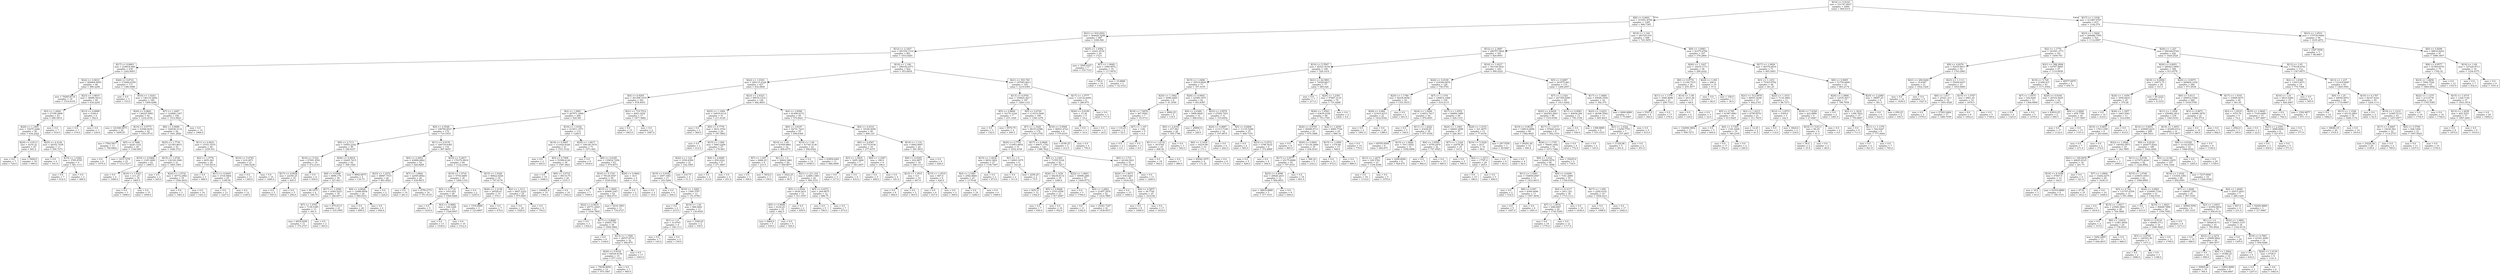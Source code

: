 digraph Tree {
node [shape=box] ;
0 [label="X[10] <= 5.9318\nmse = 331747.8937\nsamples = 2000\nvalue = 994.6315"] ;
1 [label="X[8] <= 0.9401\nmse = 315451.8706\nsamples = 1385\nvalue = 906.7365"] ;
0 -> 1 [labeldistance=2.5, labelangle=45, headlabel="True"] ;
2 [label="X[21] <= 918.2952\nmse = 304426.5298\nsamples = 887\nvalue = 1008.566"] ;
1 -> 2 ;
3 [label="X[12] <= 2.1827\nmse = 291539.1319\nsamples = 861\nvalue = 1033.8281"] ;
2 -> 3 ;
4 [label="X[17] <= 0.8803\nmse = 234818.466\nsamples = 239\nvalue = 1242.4603"] ;
3 -> 4 ;
5 [label="X[22] <= 0.9633\nmse = 206964.9955\nsamples = 68\nvalue = 880.2206"] ;
4 -> 5 ;
6 [label="mse = 79285.8116\nsamples = 19\nvalue = 1514.6316"] ;
5 -> 6 ;
7 [label="X[23] <= 3.9819\nmse = 39896.5414\nsamples = 49\nvalue = 634.2245"] ;
5 -> 7 ;
8 [label="X[3] <= 1.2004\nmse = 27190.2899\nsamples = 43\nvalue = 680.5814"] ;
7 -> 8 ;
9 [label="X[26] <= 1.1905\nmse = 19275.2284\nsamples = 36\nvalue = 634.2222"] ;
8 -> 9 ;
10 [label="X[20] <= 0.8111\nmse = 4216.32\nsamples = 25\nvalue = 691.2"] ;
9 -> 10 ;
11 [label="mse = 0.0\nsamples = 7\nvalue = 720.0"] ;
10 -> 11 ;
12 [label="mse = 5408.0\nsamples = 18\nvalue = 680.0"] ;
10 -> 12 ;
13 [label="X[25] <= 4.4144\nmse = 29352.7438\nsamples = 11\nvalue = 504.7273"] ;
9 -> 13 ;
14 [label="mse = 0.0\nsamples = 2\nvalue = 161.0"] ;
13 -> 14 ;
15 [label="X[19] <= 1.0382\nmse = 3785.8765\nsamples = 9\nvalue = 581.1111"] ;
13 -> 15 ;
16 [label="mse = 0.0\nsamples = 7\nvalue = 614.0"] ;
15 -> 16 ;
17 [label="mse = 0.0\nsamples = 2\nvalue = 466.0"] ;
15 -> 17 ;
18 [label="mse = 0.0\nsamples = 7\nvalue = 919.0"] ;
8 -> 18 ;
19 [label="X[13] <= 0.8988\nmse = 5184.0\nsamples = 6\nvalue = 302.0"] ;
7 -> 19 ;
20 [label="mse = 0.0\nsamples = 3\nvalue = 374.0"] ;
19 -> 20 ;
21 [label="mse = 0.0\nsamples = 3\nvalue = 230.0"] ;
19 -> 21 ;
22 [label="X[26] <= 0.8721\nmse = 172964.6359\nsamples = 171\nvalue = 1386.5088"] ;
4 -> 22 ;
23 [label="mse = 0.0\nsamples = 3\nvalue = 103.0"] ;
22 -> 23 ;
24 [label="X[16] <= 1.0243\nmse = 146110.2092\nsamples = 168\nvalue = 1409.4286"] ;
22 -> 24 ;
25 [label="X[20] <= 0.8841\nmse = 136225.5983\nsamples = 62\nvalue = 1232.4194"] ;
24 -> 25 ;
26 [label="mse = 121448.0475\nsamples = 20\nvalue = 1609.05"] ;
25 -> 26 ;
27 [label="X[19] <= 0.9775\nmse = 43548.9235\nsamples = 42\nvalue = 1053.0714"] ;
25 -> 27 ;
28 [label="mse = 7592.5917\nsamples = 13\nvalue = 760.8462"] ;
27 -> 28 ;
29 [label="X[5] <= 0.7846\nmse = 4226.1332\nsamples = 29\nvalue = 1184.069"] ;
27 -> 29 ;
30 [label="mse = 0.0\nsamples = 6\nvalue = 1075.0"] ;
29 -> 30 ;
31 [label="mse = 1415.7278\nsamples = 23\nvalue = 1212.5217"] ;
29 -> 31 ;
32 [label="X[7] <= 1.2497\nmse = 122846.1307\nsamples = 106\nvalue = 1512.9623"] ;
24 -> 32 ;
33 [label="X[8] <= 0.9086\nmse = 102638.3114\nsamples = 92\nvalue = 1441.2826"] ;
32 -> 33 ;
34 [label="X[25] <= 1.7739\nmse = 121583.8615\nsamples = 43\nvalue = 1648.3721"] ;
33 -> 34 ;
35 [label="X[19] <= 0.9466\nmse = 1185.3409\nsamples = 22\nvalue = 1880.5"] ;
34 -> 35 ;
36 [label="mse = 0.0\nsamples = 4\nvalue = 1948.0"] ;
35 -> 36 ;
37 [label="X[16] <= 1.0323\nmse = 211.25\nsamples = 18\nvalue = 1865.5"] ;
35 -> 37 ;
38 [label="mse = 0.0\nsamples = 3\nvalue = 1898.0"] ;
37 -> 38 ;
39 [label="mse = 0.0\nsamples = 15\nvalue = 1859.0"] ;
37 -> 39 ;
40 [label="X[15] <= 1.0728\nmse = 132129.1066\nsamples = 21\nvalue = 1405.1905"] ;
34 -> 40 ;
41 [label="mse = 4.0\nsamples = 2\nvalue = 445.0"] ;
40 -> 41 ;
42 [label="X[24] <= 1.0732\nmse = 38772.2992\nsamples = 19\nvalue = 1506.2632"] ;
40 -> 42 ;
43 [label="mse = 0.0\nsamples = 3\nvalue = 1961.0"] ;
42 -> 43 ;
44 [label="mse = 0.0\nsamples = 16\nvalue = 1421.0"] ;
42 -> 44 ;
45 [label="X[11] <= 0.9931\nmse = 15351.5535\nsamples = 49\nvalue = 1259.551"] ;
33 -> 45 ;
46 [label="X[2] <= 1.5776\nmse = 6051.861\nsamples = 28\nvalue = 1165.8214"] ;
45 -> 46 ;
47 [label="mse = 0.0\nsamples = 3\nvalue = 968.0"] ;
46 -> 47 ;
48 [label="X[11] <= 0.9445\nmse = 1518.5664\nsamples = 25\nvalue = 1189.56"] ;
46 -> 48 ;
49 [label="mse = 0.0\nsamples = 13\nvalue = 1227.0"] ;
48 -> 49 ;
50 [label="mse = 0.0\nsamples = 12\nvalue = 1149.0"] ;
48 -> 50 ;
51 [label="X[10] <= 5.4745\nmse = 419.2971\nsamples = 21\nvalue = 1384.5238"] ;
45 -> 51 ;
52 [label="mse = 0.0\nsamples = 11\nvalue = 1365.0"] ;
51 -> 52 ;
53 [label="mse = 0.0\nsamples = 10\nvalue = 1406.0"] ;
51 -> 53 ;
54 [label="mse = 0.0\nsamples = 14\nvalue = 1984.0"] ;
32 -> 54 ;
55 [label="X[19] <= 1.146\nmse = 290182.0371\nsamples = 622\nvalue = 953.6624"] ;
3 -> 55 ;
56 [label="X[22] <= 1.0303\nmse = 290115.2328\nsamples = 427\nvalue = 832.0609"] ;
55 -> 56 ;
57 [label="X[4] <= 6.9205\nmse = 301508.1679\nsamples = 301\nvalue = 978.4053"] ;
56 -> 57 ;
58 [label="X[2] <= 1.5891\nmse = 267971.3068\nsamples = 284\nvalue = 924.581"] ;
57 -> 58 ;
59 [label="X[9] <= 4.5548\nmse = 196790.8527\nsamples = 172\nvalue = 719.1919"] ;
58 -> 59 ;
60 [label="X[9] <= 2.7111\nmse = 19593.2242\nsamples = 56\nvalue = 349.9107"] ;
59 -> 60 ;
61 [label="X[10] <= 5.522\nmse = 27091.4541\nsamples = 14\nvalue = 472.2143"] ;
60 -> 61 ;
62 [label="X[17] <= 0.9938\nmse = 22350.25\nsamples = 10\nvalue = 405.5"] ;
61 -> 62 ;
63 [label="mse = 0.0\nsamples = 5\nvalue = 555.0"] ;
62 -> 63 ;
64 [label="mse = 0.0\nsamples = 5\nvalue = 256.0"] ;
62 -> 64 ;
65 [label="mse = 0.0\nsamples = 4\nvalue = 639.0"] ;
61 -> 65 ;
66 [label="X[26] <= 0.9918\nmse = 10445.7415\nsamples = 42\nvalue = 309.1429"] ;
60 -> 66 ;
67 [label="X[8] <= 0.9366\nmse = 6896.178\nsamples = 38\nvalue = 327.9211"] ;
66 -> 67 ;
68 [label="mse = 99.1875\nsamples = 4\nvalue = 168.75"] ;
67 -> 68 ;
69 [label="X[17] <= 1.0549\nmse = 4364.5225\nsamples = 34\nvalue = 346.6471"] ;
67 -> 69 ;
70 [label="X[7] <= 1.0793\nmse = 7139.5385\nsamples = 13\nvalue = 391.0"] ;
69 -> 70 ;
71 [label="mse = 6618.9256\nsamples = 11\nvalue = 374.2727"] ;
70 -> 71 ;
72 [label="mse = 0.0\nsamples = 2\nvalue = 483.0"] ;
70 -> 72 ;
73 [label="mse = 675.0113\nsamples = 21\nvalue = 319.1905"] ;
69 -> 73 ;
74 [label="mse = 8992.6875\nsamples = 4\nvalue = 130.75"] ;
66 -> 74 ;
75 [label="X[11] <= 0.9176\nmse = 184719.9385\nsamples = 116\nvalue = 897.4655"] ;
59 -> 75 ;
76 [label="X[4] <= 2.4952\nmse = 63669.0662\nsamples = 52\nvalue = 620.8269"] ;
75 -> 76 ;
77 [label="X[23] <= 1.4372\nmse = 38967.7515\nsamples = 26\nvalue = 801.6923"] ;
76 -> 77 ;
78 [label="X[9] <= 4.8626\nmse = 12086.8056\nsamples = 24\nvalue = 849.8333"] ;
77 -> 78 ;
79 [label="mse = 0.0\nsamples = 20\nvalue = 899.0"] ;
78 -> 79 ;
80 [label="mse = 0.0\nsamples = 4\nvalue = 604.0"] ;
78 -> 80 ;
81 [label="mse = 0.0\nsamples = 2\nvalue = 224.0"] ;
77 -> 81 ;
82 [label="X[7] <= 1.0802\nmse = 22945.8062\nsamples = 26\nvalue = 439.9615"] ;
76 -> 82 ;
83 [label="mse = 0.0\nsamples = 10\nvalue = 261.0"] ;
82 -> 83 ;
84 [label="mse = 4759.2773\nsamples = 16\nvalue = 551.8125"] ;
82 -> 84 ;
85 [label="X[10] <= 5.2817\nmse = 170372.9919\nsamples = 64\nvalue = 1122.2344"] ;
75 -> 85 ;
86 [label="X[19] <= 1.0716\nmse = 5754.0489\nsamples = 30\nvalue = 1490.1333"] ;
85 -> 86 ;
87 [label="X[5] <= 0.7714\nmse = 1933.852\nsamples = 28\nvalue = 1506.9286"] ;
86 -> 87 ;
88 [label="mse = 0.0\nsamples = 5\nvalue = 1416.0"] ;
87 -> 88 ;
89 [label="X[3] <= 0.8982\nmse = 166.1248\nsamples = 23\nvalue = 1526.6957"] ;
87 -> 89 ;
90 [label="mse = 0.0\nsamples = 13\nvalue = 1538.0"] ;
89 -> 90 ;
91 [label="mse = 0.0\nsamples = 10\nvalue = 1512.0"] ;
89 -> 91 ;
92 [label="mse = 0.0\nsamples = 2\nvalue = 1255.0"] ;
86 -> 92 ;
93 [label="X[15] <= 1.0328\nmse = 90822.8244\nsamples = 34\nvalue = 797.6176"] ;
85 -> 93 ;
94 [label="X[26] <= 1.2138\nmse = 26528.41\nsamples = 10\nvalue = 370.3"] ;
93 -> 94 ;
95 [label="mse = 1530.8889\nsamples = 3\nvalue = 123.6667"] ;
94 -> 95 ;
96 [label="mse = 0.0\nsamples = 7\nvalue = 476.0"] ;
94 -> 96 ;
97 [label="X[2] <= 1.3111\nmse = 9827.2222\nsamples = 24\nvalue = 975.6667"] ;
93 -> 97 ;
98 [label="mse = 0.0\nsamples = 20\nvalue = 1020.0"] ;
97 -> 98 ;
99 [label="mse = 0.0\nsamples = 4\nvalue = 754.0"] ;
97 -> 99 ;
100 [label="X[16] <= 1.0192\nmse = 213011.3571\nsamples = 112\nvalue = 1240.0"] ;
58 -> 100 ;
101 [label="X[19] <= 0.9497\nmse = 111624.9328\nsamples = 41\nvalue = 1531.5122"] ;
100 -> 101 ;
102 [label="mse = 0.0\nsamples = 2\nvalue = 444.0"] ;
101 -> 102 ;
103 [label="X[5] <= 0.7908\nmse = 53588.6128\nsamples = 39\nvalue = 1587.2821"] ;
101 -> 103 ;
104 [label="mse = 0.0\nsamples = 19\nvalue = 1646.0"] ;
103 -> 104 ;
105 [label="X[9] <= 3.0719\nmse = 98110.75\nsamples = 20\nvalue = 1531.5"] ;
103 -> 105 ;
106 [label="mse = 194481.0\nsamples = 10\nvalue = 1561.0"] ;
105 -> 106 ;
107 [label="mse = 0.0\nsamples = 10\nvalue = 1502.0"] ;
105 -> 107 ;
108 [label="X[25] <= 1.0617\nmse = 194148.1674\nsamples = 71\nvalue = 1071.662"] ;
100 -> 108 ;
109 [label="mse = 0.0\nsamples = 8\nvalue = 1834.0"] ;
108 -> 109 ;
110 [label="X[6] <= 4.6185\nmse = 135632.7256\nsamples = 63\nvalue = 974.8571"] ;
108 -> 110 ;
111 [label="X[10] <= 5.1741\nmse = 78129.5547\nsamples = 59\nvalue = 1039.9322"] ;
110 -> 111 ;
112 [label="mse = 0.0\nsamples = 7\nvalue = 1599.0"] ;
111 -> 112 ;
113 [label="X[15] <= 1.0905\nmse = 40908.1047\nsamples = 52\nvalue = 964.6731"] ;
111 -> 113 ;
114 [label="X[22] <= 0.9435\nmse = 29771.2445\nsamples = 41\nvalue = 1030.7805"] ;
113 -> 114 ;
115 [label="mse = 0.0\nsamples = 3\nvalue = 1302.0"] ;
114 -> 115 ;
116 [label="X[17] <= 0.8666\nmse = 25855.759\nsamples = 38\nvalue = 1009.3684"] ;
114 -> 116 ;
117 [label="mse = 0.0\nsamples = 6\nvalue = 1108.0"] ;
116 -> 117 ;
118 [label="X[13] <= 1.1584\nmse = 28537.6719\nsamples = 32\nvalue = 990.875"] ;
116 -> 118 ;
119 [label="X[20] <= 0.9334\nmse = 60524.9156\nsamples = 15\nvalue = 977.1333"] ;
118 -> 119 ;
120 [label="mse = 75636.8056\nsamples = 12\nvalue = 975.1667"] ;
119 -> 120 ;
121 [label="mse = 0.0\nsamples = 3\nvalue = 985.0"] ;
119 -> 121 ;
122 [label="mse = 0.0\nsamples = 17\nvalue = 1003.0"] ;
118 -> 122 ;
123 [label="mse = 5416.1983\nsamples = 11\nvalue = 718.2727"] ;
113 -> 123 ;
124 [label="X[20] <= 0.9462\nmse = 16.0\nsamples = 4\nvalue = 15.0"] ;
110 -> 124 ;
125 [label="mse = 0.0\nsamples = 2\nvalue = 11.0"] ;
124 -> 125 ;
126 [label="mse = 0.0\nsamples = 2\nvalue = 19.0"] ;
124 -> 126 ;
127 [label="X[21] <= 719.7512\nmse = 4843.1834\nsamples = 17\nvalue = 1877.5882"] ;
57 -> 127 ;
128 [label="mse = 0.0\nsamples = 15\nvalue = 1903.0"] ;
127 -> 128 ;
129 [label="mse = 0.0\nsamples = 2\nvalue = 1687.0"] ;
127 -> 129 ;
130 [label="X[23] <= 2.8323\nmse = 89516.1214\nsamples = 126\nvalue = 482.4603"] ;
56 -> 130 ;
131 [label="X[25] <= 1.1904\nmse = 16819.0114\nsamples = 31\nvalue = 211.6129"] ;
130 -> 131 ;
132 [label="mse = 0.0\nsamples = 2\nvalue = 560.0"] ;
131 -> 132 ;
133 [label="X[5] <= 0.7776\nmse = 9031.0702\nsamples = 29\nvalue = 187.5862"] ;
131 -> 133 ;
134 [label="mse = 0.0\nsamples = 2\nvalue = 412.0"] ;
133 -> 134 ;
135 [label="X[15] <= 1.094\nmse = 5693.2209\nsamples = 27\nvalue = 170.963"] ;
133 -> 135 ;
136 [label="X[22] <= 1.123\nmse = 3350.4399\nsamples = 21\nvalue = 142.1905"] ;
135 -> 136 ;
137 [label="X[19] <= 0.9342\nmse = 1697.1903\nsamples = 17\nvalue = 163.5294"] ;
136 -> 137 ;
138 [label="mse = 0.0\nsamples = 4\nvalue = 204.0"] ;
137 -> 138 ;
139 [label="X[16] <= 1.0283\nmse = 1560.3787\nsamples = 13\nvalue = 151.0769"] ;
137 -> 139 ;
140 [label="mse = 0.0\nsamples = 2\nvalue = 215.0"] ;
139 -> 140 ;
141 [label="X[19] <= 1.02\nmse = 966.0661\nsamples = 11\nvalue = 139.4545"] ;
139 -> 141 ;
142 [label="X[1] <= 1.0\nmse = 33.8765\nsamples = 9\nvalue = 148.1111"] ;
141 -> 142 ;
143 [label="mse = 0.0\nsamples = 7\nvalue = 145.0"] ;
142 -> 143 ;
144 [label="mse = 0.0\nsamples = 2\nvalue = 159.0"] ;
142 -> 144 ;
145 [label="mse = 3306.25\nsamples = 2\nvalue = 100.5"] ;
141 -> 145 ;
146 [label="mse = 216.75\nsamples = 4\nvalue = 51.5"] ;
136 -> 146 ;
147 [label="X[4] <= 2.8489\nmse = 854.2222\nsamples = 6\nvalue = 271.6667"] ;
135 -> 147 ;
148 [label="mse = 0.0\nsamples = 2\nvalue = 313.0"] ;
147 -> 148 ;
149 [label="mse = 0.0\nsamples = 4\nvalue = 251.0"] ;
147 -> 149 ;
150 [label="X[4] <= 3.8588\nmse = 81489.0172\nsamples = 95\nvalue = 570.8421"] ;
130 -> 150 ;
151 [label="X[9] <= 3.8197\nmse = 92731.7223\nsamples = 55\nvalue = 690.6364"] ;
150 -> 151 ;
152 [label="X[14] <= 1.09\nmse = 41959.9961\nsamples = 32\nvalue = 499.4375"] ;
151 -> 152 ;
153 [label="X[7] <= 1.047\nmse = 8466.25\nsamples = 6\nvalue = 233.5"] ;
152 -> 153 ;
154 [label="mse = 0.0\nsamples = 3\nvalue = 308.0"] ;
153 -> 154 ;
155 [label="mse = 5832.0\nsamples = 3\nvalue = 159.0"] ;
153 -> 155 ;
156 [label="X[1] <= 1.0\nmse = 29602.3861\nsamples = 26\nvalue = 560.8077"] ;
152 -> 156 ;
157 [label="mse = 3422.25\nsamples = 2\nvalue = 98.5"] ;
156 -> 157 ;
158 [label="X[21] <= 211.316\nmse = 12489.1389\nsamples = 24\nvalue = 599.3333"] ;
156 -> 158 ;
159 [label="X[5] <= 0.9544\nmse = 9430.2431\nsamples = 12\nvalue = 511.9167"] ;
158 -> 159 ;
160 [label="X[5] <= 0.9006\nmse = 6124.25\nsamples = 10\nvalue = 482.5"] ;
159 -> 160 ;
161 [label="mse = 8464.0\nsamples = 5\nvalue = 439.0"] ;
160 -> 161 ;
162 [label="mse = 0.0\nsamples = 5\nvalue = 526.0"] ;
160 -> 162 ;
163 [label="mse = 0.0\nsamples = 2\nvalue = 659.0"] ;
159 -> 163 ;
164 [label="X[5] <= 0.8373\nmse = 264.6875\nsamples = 12\nvalue = 686.75"] ;
158 -> 164 ;
165 [label="mse = 0.0\nsamples = 5\nvalue = 706.0"] ;
164 -> 165 ;
166 [label="mse = 0.0\nsamples = 7\nvalue = 673.0"] ;
164 -> 166 ;
167 [label="X[14] <= 1.09\nmse = 41744.3138\nsamples = 23\nvalue = 956.6522"] ;
151 -> 167 ;
168 [label="mse = 0.0\nsamples = 12\nvalue = 1058.0"] ;
167 -> 168 ;
169 [label="mse = 63854.6281\nsamples = 11\nvalue = 846.0909"] ;
167 -> 169 ;
170 [label="X[4] <= 4.4316\nmse = 19166.4094\nsamples = 40\nvalue = 406.125"] ;
150 -> 170 ;
171 [label="X[6] <= 2.6567\nmse = 10174.9336\nsamples = 16\nvalue = 277.9375"] ;
170 -> 171 ;
172 [label="X[3] <= 1.0405\nmse = 3295.3469\nsamples = 7\nvalue = 383.2857"] ;
171 -> 172 ;
173 [label="mse = 0.0\nsamples = 3\nvalue = 317.0"] ;
172 -> 173 ;
174 [label="mse = 0.0\nsamples = 4\nvalue = 433.0"] ;
172 -> 174 ;
175 [label="X[9] <= 3.3287\nmse = 180.0\nsamples = 9\nvalue = 196.0"] ;
171 -> 175 ;
176 [label="mse = 0.0\nsamples = 5\nvalue = 208.0"] ;
175 -> 176 ;
177 [label="mse = 0.0\nsamples = 4\nvalue = 181.0"] ;
175 -> 177 ;
178 [label="X[19] <= 1.116\nmse = 6902.9097\nsamples = 24\nvalue = 491.5833"] ;
170 -> 178 ;
179 [label="X[8] <= 0.9305\nmse = 932.9877\nsamples = 18\nvalue = 446.1111"] ;
178 -> 179 ;
180 [label="X[15] <= 1.0531\nmse = 4.0\nsamples = 10\nvalue = 467.0"] ;
179 -> 180 ;
181 [label="mse = 0.0\nsamples = 8\nvalue = 468.0"] ;
180 -> 181 ;
182 [label="mse = 0.0\nsamples = 2\nvalue = 463.0"] ;
180 -> 182 ;
183 [label="X[15] <= 1.0519\nmse = 867.0\nsamples = 8\nvalue = 420.0"] ;
179 -> 183 ;
184 [label="mse = 0.0\nsamples = 6\nvalue = 437.0"] ;
183 -> 184 ;
185 [label="mse = 0.0\nsamples = 2\nvalue = 369.0"] ;
183 -> 185 ;
186 [label="mse = 0.0\nsamples = 6\nvalue = 628.0"] ;
178 -> 186 ;
187 [label="X[21] <= 503.749\nmse = 187045.8013\nsamples = 195\nvalue = 1219.9385"] ;
55 -> 187 ;
188 [label="X[13] <= 0.9781\nmse = 150825.3617\nsamples = 187\nvalue = 1260.1123"] ;
187 -> 188 ;
189 [label="X[5] <= 0.8809\nmse = 10170.1224\nsamples = 7\nvalue = 231.1429"] ;
188 -> 189 ;
190 [label="mse = 0.0\nsamples = 3\nvalue = 152.0"] ;
189 -> 190 ;
191 [label="mse = 9576.75\nsamples = 4\nvalue = 290.5"] ;
189 -> 191 ;
192 [label="X[5] <= 0.9729\nmse = 113519.3448\nsamples = 180\nvalue = 1300.1278"] ;
188 -> 192 ;
193 [label="X[7] <= 1.1029\nmse = 96153.0388\nsamples = 174\nvalue = 1325.2759"] ;
192 -> 193 ;
194 [label="X[20] <= 0.7791\nmse = 113953.9854\nsamples = 31\nvalue = 1032.4194"] ;
193 -> 194 ;
195 [label="X[15] <= 1.0434\nmse = 8832.3402\nsamples = 27\nvalue = 1156.7407"] ;
194 -> 195 ;
196 [label="X[4] <= 3.1881\nmse = 2582.9664\nsamples = 25\nvalue = 1179.44"] ;
195 -> 196 ;
197 [label="mse = 0.0\nsamples = 19\nvalue = 1208.0"] ;
196 -> 197 ;
198 [label="mse = 0.0\nsamples = 6\nvalue = 1089.0"] ;
196 -> 198 ;
199 [label="mse = 0.0\nsamples = 2\nvalue = 873.0"] ;
195 -> 199 ;
200 [label="X[1] <= 1.0\nmse = 14993.1875\nsamples = 4\nvalue = 193.25"] ;
194 -> 200 ;
201 [label="mse = 0.0\nsamples = 2\nvalue = 311.0"] ;
200 -> 201 ;
202 [label="mse = 2256.25\nsamples = 2\nvalue = 75.5"] ;
200 -> 202 ;
203 [label="X[17] <= 0.9668\nmse = 69671.1742\nsamples = 143\nvalue = 1388.7622"] ;
193 -> 203 ;
204 [label="X[0] <= 3.1293\nmse = 71555.5104\nsamples = 92\nvalue = 1297.5217"] ;
203 -> 204 ;
205 [label="X[26] <= 1.1436\nmse = 38238.8114\nsamples = 35\nvalue = 1049.4"] ;
204 -> 205 ;
206 [label="mse = 9251.0\nsamples = 12\nvalue = 1302.0"] ;
205 -> 206 ;
207 [label="X[5] <= 0.8448\nmse = 2703.4556\nsamples = 23\nvalue = 917.6087"] ;
205 -> 207 ;
208 [label="mse = 0.0\nsamples = 7\nvalue = 839.0"] ;
207 -> 208 ;
209 [label="mse = 0.0\nsamples = 16\nvalue = 952.0"] ;
207 -> 209 ;
210 [label="X[22] <= 1.0663\nmse = 30998.2481\nsamples = 57\nvalue = 1449.8772"] ;
204 -> 210 ;
211 [label="mse = 0.0\nsamples = 5\nvalue = 1794.0"] ;
210 -> 211 ;
212 [label="X[4] <= 3.2683\nmse = 21497.3976\nsamples = 52\nvalue = 1416.7885"] ;
210 -> 212 ;
213 [label="mse = 0.0\nsamples = 11\nvalue = 1342.0"] ;
212 -> 213 ;
214 [label="mse = 25361.7347\nsamples = 41\nvalue = 1436.8537"] ;
212 -> 214 ;
215 [label="X[0] <= 3.731\nmse = 24164.5421\nsamples = 51\nvalue = 1553.3529"] ;
203 -> 215 ;
216 [label="X[24] <= 1.0073\nmse = 636.4244\nsamples = 40\nvalue = 1634.025"] ;
215 -> 216 ;
217 [label="mse = 0.0\nsamples = 15\nvalue = 1666.0"] ;
216 -> 217 ;
218 [label="X[4] <= 4.5875\nmse = 36.7744\nsamples = 25\nvalue = 1614.84"] ;
216 -> 218 ;
219 [label="mse = 0.0\nsamples = 8\nvalue = 1606.0"] ;
218 -> 219 ;
220 [label="mse = 0.0\nsamples = 17\nvalue = 1619.0"] ;
218 -> 220 ;
221 [label="mse = 0.0\nsamples = 11\nvalue = 1260.0"] ;
215 -> 221 ;
222 [label="X[18] <= 5.9508\nmse = 66931.4722\nsamples = 6\nvalue = 570.8333"] ;
192 -> 222 ;
223 [label="mse = 8190.25\nsamples = 2\nvalue = 212.5"] ;
222 -> 223 ;
224 [label="mse = 0.0\nsamples = 4\nvalue = 750.0"] ;
222 -> 224 ;
225 [label="X[17] <= 1.0777\nmse = 114132.6094\nsamples = 8\nvalue = 280.875"] ;
187 -> 225 ;
226 [label="X[20] <= 0.9199\nmse = 15.36\nsamples = 5\nvalue = 19.2"] ;
225 -> 226 ;
227 [label="mse = 0.0\nsamples = 3\nvalue = 16.0"] ;
226 -> 227 ;
228 [label="mse = 0.0\nsamples = 2\nvalue = 24.0"] ;
226 -> 228 ;
229 [label="mse = 0.0\nsamples = 3\nvalue = 717.0"] ;
225 -> 229 ;
230 [label="X[25] <= 1.6582\nmse = 10221.6154\nsamples = 26\nvalue = 172.0"] ;
2 -> 230 ;
231 [label="mse = 3095.6327\nsamples = 7\nvalue = 318.7143"] ;
230 -> 231 ;
232 [label="X[7] <= 1.0649\nmse = 1994.9972\nsamples = 19\nvalue = 117.9474"] ;
230 -> 232 ;
233 [label="mse = 735.0\nsamples = 16\nvalue = 134.0"] ;
232 -> 233 ;
234 [label="mse = 10.8889\nsamples = 3\nvalue = 32.3333"] ;
232 -> 234 ;
235 [label="X[19] <= 1.144\nmse = 283725.019\nsamples = 498\nvalue = 725.3655"] ;
1 -> 235 ;
236 [label="X[12] <= 2.3687\nmse = 296707.5824\nsamples = 391\nvalue = 820.8951"] ;
235 -> 236 ;
237 [label="X[10] <= 5.5567\nmse = 82521.9154\nsamples = 148\nvalue = 528.1014"] ;
236 -> 237 ;
238 [label="X[15] <= 1.0496\nmse = 35519.9929\nsamples = 71\nvalue = 357.9155"] ;
237 -> 238 ;
239 [label="X[24] <= 1.1662\nmse = 3098.2469\nsamples = 9\nvalue = 41.5556"] ;
238 -> 239 ;
240 [label="X[18] <= 7.6978\nmse = 467.9592\nsamples = 7\nvalue = 19.5714"] ;
239 -> 240 ;
241 [label="mse = 110.25\nsamples = 2\nvalue = 52.5"] ;
240 -> 241 ;
242 [label="X[7] <= 1.167\nmse = 3.84\nsamples = 5\nvalue = 6.4"] ;
240 -> 242 ;
243 [label="mse = 0.0\nsamples = 2\nvalue = 4.0"] ;
242 -> 243 ;
244 [label="mse = 0.0\nsamples = 3\nvalue = 8.0"] ;
242 -> 244 ;
245 [label="mse = 4692.25\nsamples = 2\nvalue = 118.5"] ;
239 -> 245 ;
246 [label="X[26] <= 0.9403\nmse = 23589.1675\nsamples = 62\nvalue = 403.8387"] ;
238 -> 246 ;
247 [label="X[9] <= 2.6389\nmse = 5908.4828\nsamples = 31\nvalue = 488.0323"] ;
246 -> 247 ;
248 [label="X[0] <= 2.4193\nmse = 417.861\nsamples = 28\nvalue = 505.1786"] ;
247 -> 248 ;
249 [label="X[11] <= 1.0732\nmse = 34.0704\nsamples = 25\nvalue = 498.36"] ;
248 -> 249 ;
250 [label="mse = 0.0\nsamples = 18\nvalue = 502.0"] ;
249 -> 250 ;
251 [label="mse = 0.0\nsamples = 7\nvalue = 489.0"] ;
249 -> 251 ;
252 [label="mse = 0.0\nsamples = 3\nvalue = 562.0"] ;
248 -> 252 ;
253 [label="mse = 28800.0\nsamples = 3\nvalue = 328.0"] ;
247 -> 253 ;
254 [label="X[23] <= 3.8579\nmse = 27092.7451\nsamples = 31\nvalue = 319.6452"] ;
246 -> 254 ;
255 [label="X[20] <= 0.8887\nmse = 11313.7148\nsamples = 16\nvalue = 197.6875"] ;
254 -> 255 ;
256 [label="X[6] <= 3.1439\nmse = 16216.89\nsamples = 10\nvalue = 171.1"] ;
255 -> 256 ;
257 [label="mse = 40542.1875\nsamples = 4\nvalue = 171.25"] ;
256 -> 257 ;
258 [label="mse = 0.0\nsamples = 6\nvalue = 171.0"] ;
256 -> 258 ;
259 [label="mse = 0.0\nsamples = 6\nvalue = 242.0"] ;
255 -> 259 ;
260 [label="X[5] <= 0.8406\nmse = 11135.5289\nsamples = 15\nvalue = 449.7333"] ;
254 -> 260 ;
261 [label="mse = 0.0\nsamples = 6\nvalue = 565.0"] ;
260 -> 261 ;
262 [label="X[23] <= 5.2572\nmse = 3796.5432\nsamples = 9\nvalue = 372.8889"] ;
260 -> 262 ;
263 [label="mse = 0.0\nsamples = 5\nvalue = 428.0"] ;
262 -> 263 ;
264 [label="mse = 0.0\nsamples = 4\nvalue = 304.0"] ;
262 -> 264 ;
265 [label="X[21] <= 42.5891\nmse = 74529.6617\nsamples = 77\nvalue = 685.026"] ;
237 -> 265 ;
266 [label="mse = 0.0\nsamples = 7\nvalue = 217.0"] ;
265 -> 266 ;
267 [label="X[24] <= 1.2391\nmse = 57887.3135\nsamples = 70\nvalue = 731.8286"] ;
265 -> 267 ;
268 [label="X[26] <= 1.0563\nmse = 43639.2336\nsamples = 68\nvalue = 753.1765"] ;
267 -> 268 ;
269 [label="X[26] <= 0.9705\nmse = 49498.9713\nsamples = 43\nvalue = 679.3488"] ;
268 -> 269 ;
270 [label="mse = 0.0\nsamples = 8\nvalue = 865.0"] ;
269 -> 270 ;
271 [label="X[20] <= 0.8941\nmse = 51134.3069\nsamples = 35\nvalue = 636.9143"] ;
269 -> 271 ;
272 [label="X[17] <= 0.8777\nmse = 25175.8989\nsamples = 30\nvalue = 707.0333"] ;
271 -> 272 ;
273 [label="X[25] <= 4.4996\nmse = 29828.2431\nsamples = 12\nvalue = 566.0833"] ;
272 -> 273 ;
274 [label="mse = 36810.8889\nsamples = 3\nvalue = 317.3333"] ;
273 -> 274 ;
275 [label="mse = 0.0\nsamples = 9\nvalue = 649.0"] ;
273 -> 275 ;
276 [label="mse = 0.0\nsamples = 18\nvalue = 801.0"] ;
272 -> 276 ;
277 [label="mse = 384.16\nsamples = 5\nvalue = 216.2"] ;
271 -> 277 ;
278 [label="X[2] <= 1.2939\nmse = 8060.7744\nsamples = 25\nvalue = 880.16"] ;
268 -> 278 ;
279 [label="X[15] <= 1.0581\nmse = 1379.84\nsamples = 15\nvalue = 949.6"] ;
278 -> 279 ;
280 [label="mse = 0.0\nsamples = 11\nvalue = 972.0"] ;
279 -> 280 ;
281 [label="mse = 0.0\nsamples = 4\nvalue = 888.0"] ;
279 -> 281 ;
282 [label="mse = 0.0\nsamples = 10\nvalue = 776.0"] ;
278 -> 282 ;
283 [label="mse = 0.0\nsamples = 2\nvalue = 6.0"] ;
267 -> 283 ;
284 [label="X[16] <= 1.0237\nmse = 343144.5021\nsamples = 243\nvalue = 999.2222"] ;
236 -> 284 ;
285 [label="X[26] <= 0.9109\nmse = 218349.0876\nsamples = 128\nvalue = 756.5781"] ;
284 -> 285 ;
286 [label="X[24] <= 1.1784\nmse = 92236.8056\nsamples = 24\nvalue = 1351.8333"] ;
285 -> 286 ;
287 [label="X[26] <= 0.882\nmse = 21919.4215\nsamples = 22\nvalue = 1432.8182"] ;
286 -> 287 ;
288 [label="mse = 0.0\nsamples = 2\nvalue = 1901.0"] ;
287 -> 288 ;
289 [label="mse = 0.0\nsamples = 20\nvalue = 1386.0"] ;
287 -> 289 ;
290 [label="mse = 0.0\nsamples = 2\nvalue = 461.0"] ;
286 -> 290 ;
291 [label="X[7] <= 1.1154\nmse = 146814.1668\nsamples = 104\nvalue = 619.2115"] ;
285 -> 291 ;
292 [label="X[24] <= 1.0406\nmse = 114812.7417\nsamples = 44\nvalue = 878.4091"] ;
291 -> 292 ;
293 [label="mse = 0.0\nsamples = 5\nvalue = 106.0"] ;
292 -> 293 ;
294 [label="X[11] <= 1.2022\nmse = 43236.81\nsamples = 39\nvalue = 977.4359"] ;
292 -> 294 ;
295 [label="mse = 60705.8594\nsamples = 8\nvalue = 664.875"] ;
294 -> 295 ;
296 [label="X[15] <= 1.0644\nmse = 7011.0552\nsamples = 31\nvalue = 1058.0968"] ;
294 -> 296 ;
297 [label="X[13] <= 1.2475\nmse = 329.3762\nsamples = 23\nvalue = 1104.4348"] ;
296 -> 297 ;
298 [label="mse = 0.0\nsamples = 18\nvalue = 1114.0"] ;
297 -> 298 ;
299 [label="mse = 0.0\nsamples = 5\nvalue = 1070.0"] ;
297 -> 299 ;
300 [label="mse = 2299.6094\nsamples = 8\nvalue = 924.875"] ;
296 -> 300 ;
301 [label="X[17] <= 1.0552\nmse = 84884.3489\nsamples = 60\nvalue = 429.1333"] ;
291 -> 301 ;
302 [label="X[24] <= 1.1483\nmse = 64643.2096\nsamples = 47\nvalue = 526.3617"] ;
301 -> 302 ;
303 [label="X[4] <= 3.9595\nmse = 9750.2479\nsamples = 22\nvalue = 747.4545"] ;
302 -> 303 ;
304 [label="mse = 0.0\nsamples = 7\nvalue = 892.0"] ;
303 -> 304 ;
305 [label="mse = 0.0\nsamples = 15\nvalue = 680.0"] ;
303 -> 305 ;
306 [label="X[7] <= 1.1324\nmse = 32078.56\nsamples = 25\nvalue = 331.8"] ;
302 -> 306 ;
307 [label="mse = 0.0\nsamples = 5\nvalue = 599.0"] ;
306 -> 307 ;
308 [label="X[2] <= 1.3273\nmse = 17787.0\nsamples = 20\nvalue = 265.0"] ;
306 -> 308 ;
309 [label="mse = 0.0\nsamples = 15\nvalue = 188.0"] ;
308 -> 309 ;
310 [label="mse = 0.0\nsamples = 5\nvalue = 496.0"] ;
308 -> 310 ;
311 [label="X[26] <= 1.0151\nmse = 321.4675\nsamples = 13\nvalue = 77.6154"] ;
301 -> 311 ;
312 [label="X[10] <= 5.5226\nmse = 24.0\nsamples = 10\nvalue = 86.0"] ;
311 -> 312 ;
313 [label="mse = 0.0\nsamples = 6\nvalue = 82.0"] ;
312 -> 313 ;
314 [label="mse = 0.0\nsamples = 4\nvalue = 92.0"] ;
312 -> 314 ;
315 [label="mse = 297.5556\nsamples = 3\nvalue = 49.6667"] ;
311 -> 315 ;
316 [label="X[5] <= 0.9487\nmse = 343575.843\nsamples = 115\nvalue = 1269.2957"] ;
284 -> 316 ;
317 [label="X[7] <= 1.1324\nmse = 247359.0299\nsamples = 99\nvalue = 1411.0202"] ;
316 -> 317 ;
318 [label="X[25] <= 4.8439\nmse = 202563.2841\nsamples = 86\nvalue = 1510.9186"] ;
317 -> 318 ;
319 [label="X[19] <= 0.9614\nmse = 138614.0086\nsamples = 80\nvalue = 1582.0625"] ;
318 -> 319 ;
320 [label="mse = 89281.44\nsamples = 10\nvalue = 940.4"] ;
319 -> 320 ;
321 [label="X[26] <= 1.1745\nmse = 78440.1692\nsamples = 70\nvalue = 1673.7286"] ;
319 -> 321 ;
322 [label="X[6] <= 3.032\nmse = 52499.5076\nsamples = 68\nvalue = 1701.3088"] ;
321 -> 322 ;
323 [label="X[11] <= 1.0281\nmse = 154854.0947\nsamples = 13\nvalue = 1433.4615"] ;
322 -> 323 ;
324 [label="mse = 0.0\nsamples = 2\nvalue = 532.0"] ;
323 -> 324 ;
325 [label="X[8] <= 0.947\nmse = 8394.0496\nsamples = 11\nvalue = 1597.3636"] ;
323 -> 325 ;
326 [label="mse = 0.0\nsamples = 5\nvalue = 1497.0"] ;
325 -> 326 ;
327 [label="mse = 0.0\nsamples = 6\nvalue = 1681.0"] ;
325 -> 327 ;
328 [label="X[9] <= 4.6294\nmse = 7341.2906\nsamples = 55\nvalue = 1764.6182"] ;
322 -> 328 ;
329 [label="X[4] <= 6.3117\nmse = 2911.321\nsamples = 36\nvalue = 1715.1111"] ;
328 -> 329 ;
330 [label="X[7] <= 1.0916\nmse = 698.0947\nsamples = 26\nvalue = 1745.5385"] ;
329 -> 330 ;
331 [label="mse = 0.0\nsamples = 14\nvalue = 1770.0"] ;
330 -> 331 ;
332 [label="mse = 0.0\nsamples = 12\nvalue = 1717.0"] ;
330 -> 332 ;
333 [label="mse = 0.0\nsamples = 10\nvalue = 1636.0"] ;
329 -> 333 ;
334 [label="X[17] <= 1.058\nmse = 2292.0332\nsamples = 19\nvalue = 1858.4211"] ;
328 -> 334 ;
335 [label="mse = 0.0\nsamples = 2\nvalue = 1998.0"] ;
334 -> 335 ;
336 [label="mse = 0.0\nsamples = 17\nvalue = 1842.0"] ;
334 -> 336 ;
337 [label="mse = 55225.0\nsamples = 2\nvalue = 736.0"] ;
321 -> 337 ;
338 [label="X[17] <= 1.0173\nmse = 87920.2222\nsamples = 6\nvalue = 562.3333"] ;
318 -> 338 ;
339 [label="mse = 0.0\nsamples = 4\nvalue = 772.0"] ;
338 -> 339 ;
340 [label="mse = 0.0\nsamples = 2\nvalue = 143.0"] ;
338 -> 340 ;
341 [label="X[11] <= 0.9583\nmse = 40936.284\nsamples = 13\nvalue = 750.1538"] ;
317 -> 341 ;
342 [label="mse = 0.0\nsamples = 7\nvalue = 936.0"] ;
341 -> 342 ;
343 [label="mse = 1388.8889\nsamples = 6\nvalue = 533.3333"] ;
341 -> 343 ;
344 [label="X[17] <= 1.0684\nmse = 45646.3594\nsamples = 16\nvalue = 392.375"] ;
316 -> 344 ;
345 [label="X[23] <= 3.0253\nmse = 26306.5562\nsamples = 13\nvalue = 465.4615"] ;
344 -> 345 ;
346 [label="X[3] <= 1.0324\nmse = 13258.7755\nsamples = 7\nvalue = 337.2857"] ;
345 -> 346 ;
347 [label="mse = 11320.96\nsamples = 5\nvalue = 291.8"] ;
346 -> 347 ;
348 [label="mse = 0.0\nsamples = 2\nvalue = 451.0"] ;
346 -> 348 ;
349 [label="mse = 0.0\nsamples = 6\nvalue = 615.0"] ;
345 -> 349 ;
350 [label="mse = 6000.8889\nsamples = 3\nvalue = 75.6667"] ;
344 -> 350 ;
351 [label="X[9] <= 3.0983\nmse = 81075.6784\nsamples = 107\nvalue = 376.2804"] ;
235 -> 351 ;
352 [label="X[26] <= 1.1427\nmse = 16019.1173\nsamples = 36\nvalue = 200.2222"] ;
351 -> 352 ;
353 [label="X[8] <= 0.9774\nmse = 11144.7515\nsamples = 26\nvalue = 255.3077"] ;
352 -> 353 ;
354 [label="X[11] <= 1.1379\nmse = 3060.4898\nsamples = 21\nvalue = 299.7143"] ;
353 -> 354 ;
355 [label="mse = 5547.0\nsamples = 4\nvalue = 392.0"] ;
354 -> 355 ;
356 [label="mse = 0.0\nsamples = 17\nvalue = 278.0"] ;
354 -> 356 ;
357 [label="X[14] <= 1.09\nmse = 2031.36\nsamples = 5\nvalue = 68.8"] ;
353 -> 357 ;
358 [label="mse = 0.0\nsamples = 2\nvalue = 124.0"] ;
357 -> 358 ;
359 [label="mse = 0.0\nsamples = 3\nvalue = 32.0"] ;
357 -> 359 ;
360 [label="X[24] <= 1.001\nmse = 290.4\nsamples = 10\nvalue = 57.0"] ;
352 -> 360 ;
361 [label="mse = 0.0\nsamples = 7\nvalue = 66.0"] ;
360 -> 361 ;
362 [label="mse = 338.0\nsamples = 3\nvalue = 36.0"] ;
360 -> 362 ;
363 [label="X[17] <= 1.0829\nmse = 90376.6419\nsamples = 71\nvalue = 465.5493"] ;
351 -> 363 ;
364 [label="X[3] <= 1.1253\nmse = 75303.9792\nsamples = 48\nvalue = 361.25"] ;
363 -> 364 ;
365 [label="X[21] <= 512.0879\nmse = 66931.8188\nsamples = 37\nvalue = 442.2703"] ;
364 -> 365 ;
366 [label="X[5] <= 0.785\nmse = 91587.9961\nsamples = 16\nvalue = 613.5625"] ;
365 -> 366 ;
367 [label="mse = 132606.3802\nsamples = 11\nvalue = 599.7273"] ;
366 -> 367 ;
368 [label="mse = 0.0\nsamples = 5\nvalue = 644.0"] ;
366 -> 368 ;
369 [label="X[2] <= 1.2215\nmse = 8758.6576\nsamples = 21\nvalue = 311.7619"] ;
365 -> 369 ;
370 [label="X[4] <= 3.7303\nmse = 1181.4294\nsamples = 19\nvalue = 340.2105"] ;
369 -> 370 ;
371 [label="mse = 0.0\nsamples = 17\nvalue = 352.0"] ;
370 -> 371 ;
372 [label="mse = 0.0\nsamples = 2\nvalue = 240.0"] ;
370 -> 372 ;
373 [label="mse = 12.25\nsamples = 2\nvalue = 41.5"] ;
369 -> 373 ;
374 [label="X[22] <= 1.1033\nmse = 7116.3802\nsamples = 11\nvalue = 88.7273"] ;
364 -> 374 ;
375 [label="X[12] <= 3.4572\nmse = 5305.6\nsamples = 5\nvalue = 162.0"] ;
374 -> 375 ;
376 [label="mse = 0.0\nsamples = 3\nvalue = 114.0"] ;
375 -> 376 ;
377 [label="mse = 4624.0\nsamples = 2\nvalue = 234.0"] ;
375 -> 377 ;
378 [label="X[18] <= 7.0328\nmse = 422.8889\nsamples = 6\nvalue = 27.6667"] ;
374 -> 378 ;
379 [label="X[18] <= 5.8111\nmse = 60.25\nsamples = 4\nvalue = 41.5"] ;
378 -> 379 ;
380 [label="mse = 36.0\nsamples = 2\nvalue = 35.0"] ;
379 -> 380 ;
381 [label="mse = 0.0\nsamples = 2\nvalue = 48.0"] ;
379 -> 381 ;
382 [label="mse = 0.0\nsamples = 2\nvalue = 0.0"] ;
378 -> 382 ;
383 [label="X[8] <= 0.9605\nmse = 51750.6049\nsamples = 23\nvalue = 683.2174"] ;
363 -> 383 ;
384 [label="X[26] <= 1.0966\nmse = 12535.5017\nsamples = 17\nvalue = 789.7059"] ;
383 -> 384 ;
385 [label="mse = 0.0\nsamples = 2\nvalue = 1081.0"] ;
384 -> 385 ;
386 [label="X[2] <= 1.3418\nmse = 1384.7822\nsamples = 15\nvalue = 750.8667"] ;
384 -> 386 ;
387 [label="mse = 0.0\nsamples = 6\nvalue = 711.0"] ;
386 -> 387 ;
388 [label="X[11] <= 1.1379\nmse = 542.0247\nsamples = 9\nvalue = 777.4444"] ;
386 -> 388 ;
389 [label="mse = 0.0\nsamples = 2\nvalue = 821.0"] ;
388 -> 389 ;
390 [label="mse = 0.0\nsamples = 7\nvalue = 765.0"] ;
388 -> 390 ;
391 [label="X[25] <= 2.2489\nmse = 39697.25\nsamples = 6\nvalue = 381.5"] ;
383 -> 391 ;
392 [label="mse = 0.0\nsamples = 4\nvalue = 522.0"] ;
391 -> 392 ;
393 [label="mse = 650.25\nsamples = 2\nvalue = 100.5"] ;
391 -> 393 ;
394 [label="X[17] <= 1.1038\nmse = 311867.6787\nsamples = 615\nvalue = 1192.574"] ;
0 -> 394 [labeldistance=2.5, labelangle=-45, headlabel="False"] ;
395 [label="X[23] <= 1.5604\nmse = 294686.7595\nsamples = 521\nvalue = 1112.6987"] ;
394 -> 395 ;
396 [label="X[2] <= 1.1779\nmse = 163391.3771\nsamples = 101\nvalue = 1459.703"] ;
395 -> 396 ;
397 [label="X[9] <= 4.8276\nmse = 52035.8011\nsamples = 54\nvalue = 1763.2963"] ;
396 -> 397 ;
398 [label="X[21] <= 290.9246\nmse = 19.8367\nsamples = 21\nvalue = 1932.1429"] ;
397 -> 398 ;
399 [label="mse = 0.0\nsamples = 12\nvalue = 1936.0"] ;
398 -> 399 ;
400 [label="mse = 0.0\nsamples = 9\nvalue = 1927.0"] ;
398 -> 400 ;
401 [label="X[23] <= 1.1113\nmse = 55449.6437\nsamples = 33\nvalue = 1655.8485"] ;
397 -> 401 ;
402 [label="X[6] <= 1.617\nmse = 25321.313\nsamples = 19\nvalue = 1491.0526"] ;
401 -> 402 ;
403 [label="mse = 0.0\nsamples = 2\nvalue = 1579.0"] ;
402 -> 403 ;
404 [label="mse = 27283.2664\nsamples = 17\nvalue = 1480.7059"] ;
402 -> 404 ;
405 [label="X[15] <= 1.0747\nmse = 9461.25\nsamples = 14\nvalue = 1879.5"] ;
401 -> 405 ;
406 [label="mse = 0.0\nsamples = 9\nvalue = 1952.0"] ;
405 -> 406 ;
407 [label="mse = 0.0\nsamples = 5\nvalue = 1749.0"] ;
405 -> 407 ;
408 [label="X[21] <= 588.2894\nmse = 63767.6695\nsamples = 47\nvalue = 1110.8936"] ;
396 -> 408 ;
409 [label="X[18] <= 5.729\nmse = 21406.437\nsamples = 43\nvalue = 1171.9302"] ;
408 -> 409 ;
410 [label="X[7] <= 1.0575\nmse = 524.6281\nsamples = 11\nvalue = 1304.0909"] ;
409 -> 410 ;
411 [label="mse = 0.0\nsamples = 6\nvalue = 1325.0"] ;
410 -> 411 ;
412 [label="mse = 0.0\nsamples = 5\nvalue = 1279.0"] ;
410 -> 412 ;
413 [label="X[20] <= 0.9104\nmse = 20516.5625\nsamples = 32\nvalue = 1126.5"] ;
409 -> 413 ;
414 [label="mse = 83810.25\nsamples = 2\nvalue = 660.5"] ;
413 -> 414 ;
415 [label="X[4] <= 2.9489\nmse = 854.7789\nsamples = 30\nvalue = 1157.5667"] ;
413 -> 415 ;
416 [label="mse = 0.0\nsamples = 17\nvalue = 1132.0"] ;
415 -> 416 ;
417 [label="mse = 0.0\nsamples = 13\nvalue = 1191.0"] ;
415 -> 417 ;
418 [label="mse = 48577.6875\nsamples = 4\nvalue = 454.75"] ;
408 -> 418 ;
419 [label="X[26] <= 1.227\nmse = 290340.6744\nsamples = 420\nvalue = 1029.2524"] ;
395 -> 419 ;
420 [label="X[20] <= 0.8051\nmse = 280423.5859\nsamples = 308\nvalue = 913.4578"] ;
419 -> 420 ;
421 [label="X[18] <= 8.4994\nmse = 16073.75\nsamples = 28\nvalue = 331.5"] ;
420 -> 421 ;
422 [label="X[24] <= 1.1059\nmse = 3956.6816\nsamples = 25\nvalue = 370.28"] ;
421 -> 422 ;
423 [label="mse = 0.0\nsamples = 14\nvalue = 414.0"] ;
422 -> 423 ;
424 [label="X[26] <= 1.1857\nmse = 3463.5041\nsamples = 11\nvalue = 314.6364"] ;
422 -> 424 ;
425 [label="X[19] <= 0.9657\nmse = 1763.1358\nsamples = 9\nvalue = 293.4444"] ;
424 -> 425 ;
426 [label="mse = 0.0\nsamples = 7\nvalue = 271.0"] ;
425 -> 426 ;
427 [label="mse = 0.0\nsamples = 2\nvalue = 372.0"] ;
425 -> 427 ;
428 [label="mse = 0.0\nsamples = 2\nvalue = 410.0"] ;
424 -> 428 ;
429 [label="mse = 80.2222\nsamples = 3\nvalue = 8.3333"] ;
421 -> 429 ;
430 [label="X[20] <= 0.8975\nmse = 269604.3336\nsamples = 280\nvalue = 971.6536"] ;
420 -> 430 ;
431 [label="X[0] <= 5.8111\nmse = 256912.5364\nsamples = 260\nvalue = 1018.5769"] ;
430 -> 431 ;
432 [label="X[11] <= 1.1836\nmse = 250082.3612\nsamples = 239\nvalue = 1063.9163"] ;
431 -> 432 ;
433 [label="X[10] <= 5.9651\nmse = 239945.6231\nsamples = 208\nvalue = 996.5433"] ;
432 -> 433 ;
434 [label="X[22] <= 1.0926\nmse = 140302.5873\nsamples = 19\nvalue = 342.7895"] ;
433 -> 434 ;
435 [label="X[21] <= 185.6878\nmse = 40625.8125\nsamples = 16\nvalue = 201.75"] ;
434 -> 435 ;
436 [label="X[18] <= 8.3188\nmse = 47847.5\nsamples = 12\nvalue = 162.0"] ;
435 -> 436 ;
437 [label="mse = 18.0\nsamples = 3\nvalue = 83.0"] ;
436 -> 437 ;
438 [label="mse = 61016.8889\nsamples = 9\nvalue = 188.3333"] ;
436 -> 438 ;
439 [label="mse = 0.0\nsamples = 4\nvalue = 321.0"] ;
435 -> 439 ;
440 [label="mse = 0.0\nsamples = 3\nvalue = 1095.0"] ;
434 -> 440 ;
441 [label="X[8] <= 0.9129\nmse = 202677.8242\nsamples = 189\nvalue = 1062.2646"] ;
433 -> 441 ;
442 [label="X[11] <= 0.9199\nmse = 237975.4636\nsamples = 82\nvalue = 1226.8902"] ;
441 -> 442 ;
443 [label="X[7] <= 1.0804\nmse = 33202.4275\nsamples = 20\nvalue = 1630.15"] ;
442 -> 443 ;
444 [label="mse = 47.61\nsamples = 10\nvalue = 1812.3"] ;
443 -> 444 ;
445 [label="mse = 0.0\nsamples = 10\nvalue = 1448.0"] ;
443 -> 445 ;
446 [label="X[15] <= 1.0749\nmse = 234651.9303\nsamples = 62\nvalue = 1096.8065"] ;
442 -> 446 ;
447 [label="X[5] <= 0.742\nmse = 131707.6358\nsamples = 31\nvalue = 851.0968"] ;
446 -> 447 ;
448 [label="mse = 0.0\nsamples = 5\nvalue = 1614.0"] ;
447 -> 448 ;
449 [label="X[15] <= 1.0417\nmse = 23584.3905\nsamples = 26\nvalue = 704.3846"] ;
447 -> 449 ;
450 [label="mse = 0.0\nsamples = 2\nvalue = 315.0"] ;
449 -> 450 ;
451 [label="X[6] <= 3.0416\nmse = 11861.8056\nsamples = 24\nvalue = 736.8333"] ;
449 -> 451 ;
452 [label="mse = 3282.2485\nsamples = 13\nvalue = 644.4615"] ;
451 -> 452 ;
453 [label="mse = 0.0\nsamples = 11\nvalue = 846.0"] ;
451 -> 453 ;
454 [label="X[24] <= 0.9901\nmse = 216849.7336\nsamples = 31\nvalue = 1342.5161"] ;
446 -> 454 ;
455 [label="mse = 0.0\nsamples = 7\nvalue = 615.0"] ;
454 -> 455 ;
456 [label="X[19] <= 1.0023\nmse = 80698.7899\nsamples = 24\nvalue = 1554.7083"] ;
454 -> 456 ;
457 [label="X[19] <= 0.9116\nmse = 60680.3711\nsamples = 16\nvalue = 1696.5625"] ;
456 -> 457 ;
458 [label="X[3] <= 0.8769\nmse = 120303.36\nsamples = 5\nvalue = 1471.2"] ;
457 -> 458 ;
459 [label="mse = 0.0\nsamples = 2\nvalue = 1896.0"] ;
458 -> 459 ;
460 [label="mse = 0.0\nsamples = 3\nvalue = 1188.0"] ;
458 -> 460 ;
461 [label="mse = 0.0\nsamples = 11\nvalue = 1799.0"] ;
457 -> 461 ;
462 [label="mse = 0.0\nsamples = 8\nvalue = 1271.0"] ;
456 -> 462 ;
463 [label="X[4] <= 6.344\nmse = 138941.0455\nsamples = 107\nvalue = 936.1028"] ;
441 -> 463 ;
464 [label="X[16] <= 1.0192\nmse = 131834.3383\nsamples = 88\nvalue = 856.6591"] ;
463 -> 464 ;
465 [label="X[7] <= 1.0248\nmse = 108547.3361\nsamples = 81\nvalue = 907.5185"] ;
464 -> 465 ;
466 [label="mse = 30944.5556\nsamples = 6\nvalue = 291.3333"] ;
465 -> 466 ;
467 [label="X[3] <= 1.0453\nmse = 81950.8452\nsamples = 75\nvalue = 956.8133"] ;
465 -> 467 ;
468 [label="X[1] <= 1.0\nmse = 39928.9173\nsamples = 41\nvalue = 785.9024"] ;
467 -> 468 ;
469 [label="mse = 0.0\nsamples = 15\nvalue = 988.0"] ;
468 -> 469 ;
470 [label="X[23] <= 2.3274\nmse = 25806.9822\nsamples = 26\nvalue = 669.3077"] ;
468 -> 470 ;
471 [label="mse = 0.0\nsamples = 10\nvalue = 589.0"] ;
470 -> 471 ;
472 [label="X[6] <= 1.8562\nmse = 35386.25\nsamples = 16\nvalue = 719.5"] ;
470 -> 472 ;
473 [label="mse = 30905.64\nsamples = 10\nvalue = 764.4"] ;
472 -> 473 ;
474 [label="mse = 33893.8889\nsamples = 6\nvalue = 644.6667"] ;
472 -> 474 ;
475 [label="X[22] <= 1.0891\nmse = 54923.3157\nsamples = 34\nvalue = 1162.9118"] ;
467 -> 475 ;
476 [label="mse = 0.0\nsamples = 20\nvalue = 1305.0"] ;
475 -> 476 ;
477 [label="X[18] <= 6.7861\nmse = 63341.4949\nsamples = 14\nvalue = 959.9286"] ;
475 -> 477 ;
478 [label="mse = 0.0\nsamples = 5\nvalue = 634.0"] ;
477 -> 478 ;
479 [label="X[26] <= 1.0139\nmse = 6728.0\nsamples = 9\nvalue = 1141.0"] ;
477 -> 479 ;
480 [label="mse = 0.0\nsamples = 3\nvalue = 1257.0"] ;
479 -> 480 ;
481 [label="mse = 0.0\nsamples = 6\nvalue = 1083.0"] ;
479 -> 481 ;
482 [label="X[2] <= 1.4649\nmse = 25015.2653\nsamples = 7\nvalue = 268.1429"] ;
464 -> 482 ;
483 [label="mse = 867.0\nsamples = 4\nvalue = 231.0"] ;
482 -> 483 ;
484 [label="mse = 52920.8889\nsamples = 3\nvalue = 317.6667"] ;
482 -> 484 ;
485 [label="mse = 7237.9446\nsamples = 19\nvalue = 1304.0526"] ;
463 -> 485 ;
486 [label="X[19] <= 1.0053\nmse = 83290.0312\nsamples = 31\nvalue = 1515.9677"] ;
432 -> 486 ;
487 [label="X[8] <= 0.9328\nmse = 31142.8355\nsamples = 23\nvalue = 1660.6522"] ;
486 -> 487 ;
488 [label="mse = 0.0\nsamples = 3\nvalue = 1205.0"] ;
487 -> 488 ;
489 [label="mse = 0.0\nsamples = 20\nvalue = 1729.0"] ;
487 -> 489 ;
490 [label="mse = 0.0\nsamples = 8\nvalue = 1100.0"] ;
486 -> 490 ;
491 [label="X[3] <= 0.9671\nmse = 44989.3878\nsamples = 21\nvalue = 502.5714"] ;
431 -> 491 ;
492 [label="mse = 0.0\nsamples = 16\nvalue = 384.0"] ;
491 -> 492 ;
493 [label="mse = 0.0\nsamples = 5\nvalue = 882.0"] ;
491 -> 493 ;
494 [label="X[17] <= 1.0101\nmse = 33869.9275\nsamples = 20\nvalue = 361.65"] ;
430 -> 494 ;
495 [label="X[3] <= 1.0519\nmse = 3353.76\nsamples = 5\nvalue = 74.2"] ;
494 -> 495 ;
496 [label="mse = 2562.0\nsamples = 3\nvalue = 109.0"] ;
495 -> 496 ;
497 [label="mse = 0.0\nsamples = 2\nvalue = 22.0"] ;
495 -> 497 ;
498 [label="X[25] <= 3.9645\nmse = 7318.6489\nsamples = 15\nvalue = 457.4667"] ;
494 -> 498 ;
499 [label="X[25] <= 2.2593\nmse = 3099.6094\nsamples = 8\nvalue = 527.875"] ;
498 -> 499 ;
500 [label="mse = 0.0\nsamples = 3\nvalue = 456.0"] ;
499 -> 500 ;
501 [label="mse = 0.0\nsamples = 5\nvalue = 571.0"] ;
499 -> 501 ;
502 [label="mse = 0.0\nsamples = 7\nvalue = 377.0"] ;
498 -> 502 ;
503 [label="X[13] <= 1.05\nmse = 179338.6791\nsamples = 112\nvalue = 1347.6875"] ;
419 -> 503 ;
504 [label="X[2] <= 1.6368\nmse = 13015.4571\nsamples = 19\nvalue = 770.7368"] ;
503 -> 504 ;
505 [label="X[16] <= 1.01\nmse = 4833.5289\nsamples = 15\nvalue = 820.2667"] ;
504 -> 505 ;
506 [label="mse = 0.0\nsamples = 6\nvalue = 744.0"] ;
505 -> 506 ;
507 [label="mse = 1592.9877\nsamples = 9\nvalue = 871.1111"] ;
505 -> 507 ;
508 [label="mse = 0.0\nsamples = 4\nvalue = 585.0"] ;
504 -> 508 ;
509 [label="X[13] <= 1.237\nmse = 131418.8487\nsamples = 93\nvalue = 1465.5591"] ;
503 -> 509 ;
510 [label="X[9] <= 1.25\nmse = 44056.0972\nsamples = 48\nvalue = 1710.6667"] ;
509 -> 510 ;
511 [label="mse = 0.0\nsamples = 14\nvalue = 1882.0"] ;
510 -> 511 ;
512 [label="X[13] <= 1.1528\nmse = 45132.2803\nsamples = 34\nvalue = 1640.1176"] ;
510 -> 512 ;
513 [label="mse = 38646.19\nsamples = 20\nvalue = 1514.9"] ;
512 -> 513 ;
514 [label="mse = 0.0\nsamples = 14\nvalue = 1819.0"] ;
512 -> 514 ;
515 [label="X[10] <= 6.1767\nmse = 92167.8321\nsamples = 45\nvalue = 1204.1111"] ;
509 -> 515 ;
516 [label="mse = 0.0\nsamples = 2\nvalue = 52.0"] ;
515 -> 516 ;
517 [label="X[19] <= 1.1219\nmse = 31845.5133\nsamples = 43\nvalue = 1257.6977"] ;
515 -> 517 ;
518 [label="X[17] <= 0.8407\nmse = 19236.562\nsamples = 22\nvalue = 1114.2727"] ;
517 -> 518 ;
519 [label="mse = 10226.56\nsamples = 20\nvalue = 1145.8"] ;
518 -> 519 ;
520 [label="mse = 0.0\nsamples = 2\nvalue = 799.0"] ;
518 -> 520 ;
521 [label="X[0] <= 3.5708\nmse = 928.1406\nsamples = 21\nvalue = 1407.9524"] ;
517 -> 521 ;
522 [label="mse = 0.0\nsamples = 11\nvalue = 1437.0"] ;
521 -> 522 ;
523 [label="mse = 0.0\nsamples = 10\nvalue = 1376.0"] ;
521 -> 523 ;
524 [label="X[23] <= 1.6533\nmse = 175736.9494\nsamples = 94\nvalue = 1635.2872"] ;
394 -> 524 ;
525 [label="mse = 1547.5556\nsamples = 3\nvalue = 86.6667"] ;
524 -> 525 ;
526 [label="X[0] <= 5.8296\nmse = 99810.6202\nsamples = 91\nvalue = 1686.3407"] ;
524 -> 526 ;
527 [label="X[8] <= 0.9577\nmse = 41569.6576\nsamples = 75\nvalue = 1782.32"] ;
526 -> 527 ;
528 [label="X[23] <= 1.8656\nmse = 7692.7528\nsamples = 63\nvalue = 1864.0952"] ;
527 -> 528 ;
529 [label="X[22] <= 1.1275\nmse = 213.0178\nsamples = 26\nvalue = 1765.5385"] ;
528 -> 529 ;
530 [label="mse = 0.0\nsamples = 16\nvalue = 1754.0"] ;
529 -> 530 ;
531 [label="mse = 0.0\nsamples = 10\nvalue = 1784.0"] ;
529 -> 531 ;
532 [label="X[15] <= 1.0719\nmse = 1326.7144\nsamples = 37\nvalue = 1933.3514"] ;
528 -> 532 ;
533 [label="X[13] <= 1.2038\nmse = 482.3253\nsamples = 17\nvalue = 1897.2941"] ;
532 -> 533 ;
534 [label="mse = 0.0\nsamples = 8\nvalue = 1874.0"] ;
533 -> 534 ;
535 [label="mse = 0.0\nsamples = 9\nvalue = 1918.0"] ;
533 -> 535 ;
536 [label="mse = 0.0\nsamples = 20\nvalue = 1964.0"] ;
532 -> 536 ;
537 [label="mse = 0.0\nsamples = 12\nvalue = 1353.0"] ;
527 -> 537 ;
538 [label="X[14] <= 1.09\nmse = 127220.8711\nsamples = 16\nvalue = 1236.4375"] ;
526 -> 538 ;
539 [label="mse = 0.0\nsamples = 7\nvalue = 832.0"] ;
538 -> 539 ;
540 [label="mse = 0.0\nsamples = 9\nvalue = 1551.0"] ;
538 -> 540 ;
}